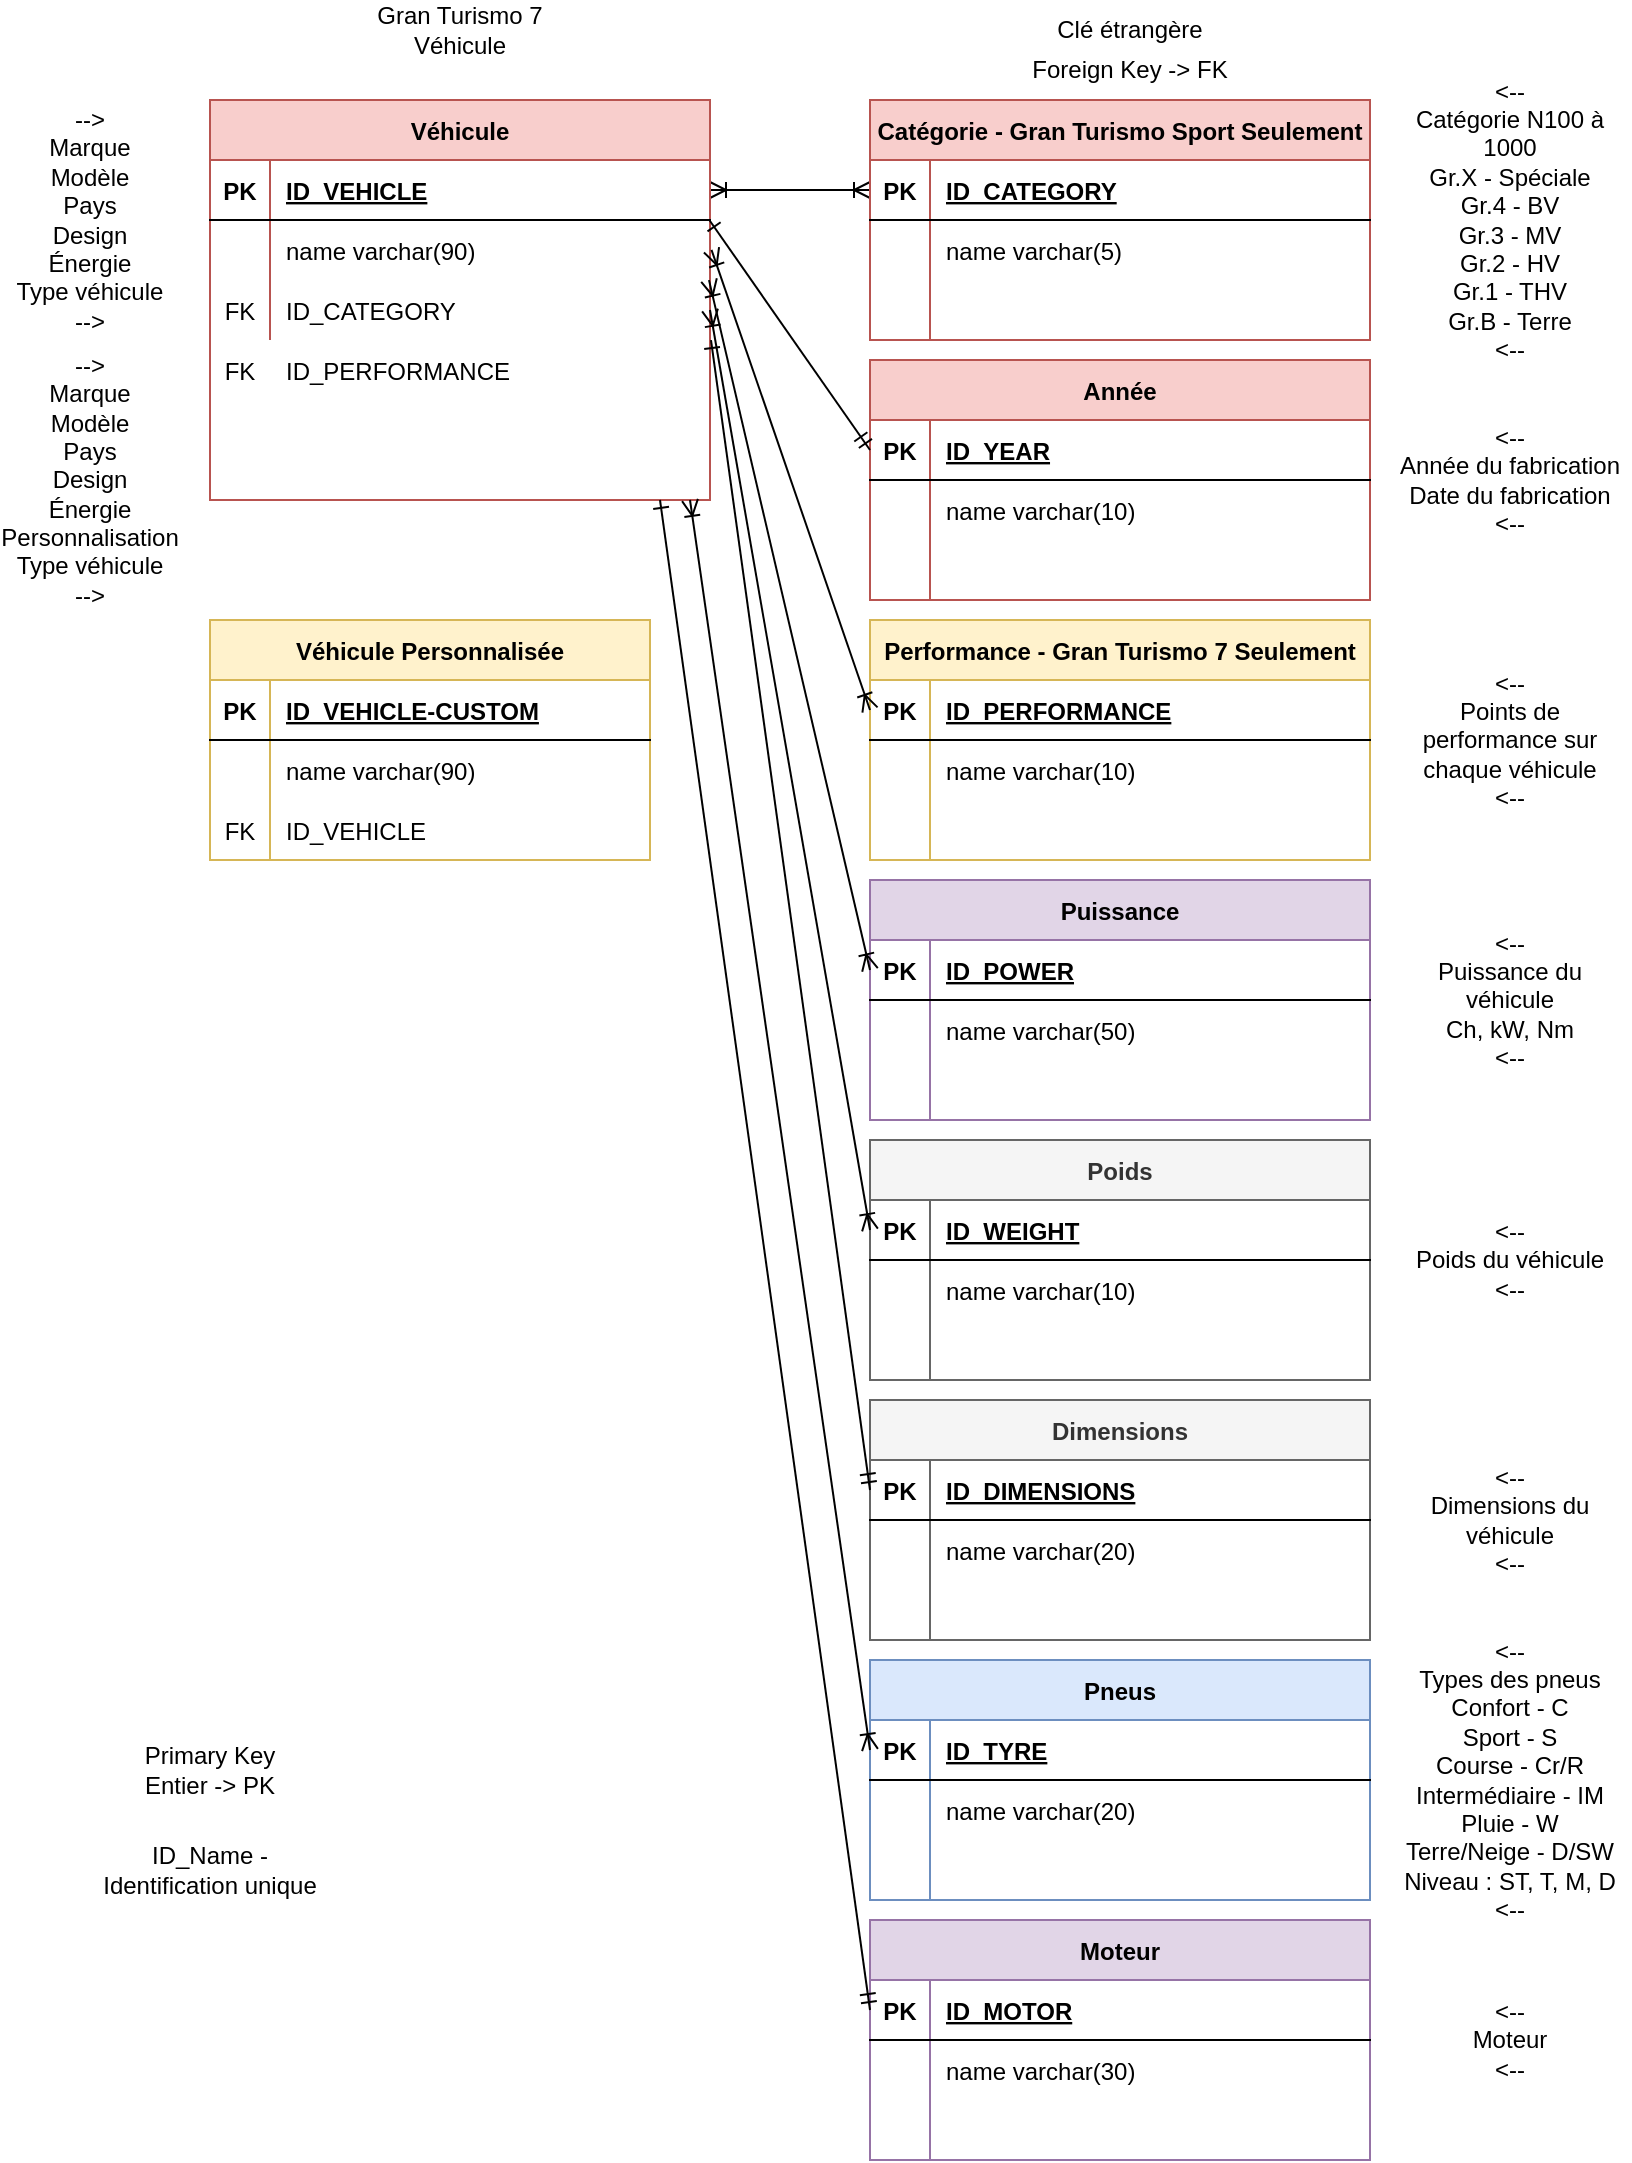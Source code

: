<mxfile version="24.7.16">
  <diagram id="R2lEEEUBdFMjLlhIrx00" name="Page-1">
    <mxGraphModel dx="1240" dy="688" grid="1" gridSize="10" guides="1" tooltips="1" connect="1" arrows="1" fold="1" page="1" pageScale="1" pageWidth="850" pageHeight="1100" math="0" shadow="0" extFonts="Permanent Marker^https://fonts.googleapis.com/css?family=Permanent+Marker">
      <root>
        <mxCell id="0" />
        <mxCell id="1" parent="0" />
        <mxCell id="28hwh20PYcVg1PHCezV0-172" value="" style="edgeStyle=entityRelationEdgeStyle;endArrow=ERoneToMany;startArrow=ERoneToMany;endFill=0;startFill=0;entryX=0;entryY=0.5;entryDx=0;entryDy=0;" parent="1" source="28hwh20PYcVg1PHCezV0-178" edge="1">
          <mxGeometry width="100" height="100" relative="1" as="geometry">
            <mxPoint x="340" y="660" as="sourcePoint" />
            <mxPoint x="450" y="105" as="targetPoint" />
          </mxGeometry>
        </mxCell>
        <mxCell id="28hwh20PYcVg1PHCezV0-175" value="" style="shape=partialRectangle;overflow=hidden;connectable=0;fillColor=none;top=0;left=0;bottom=0;right=0;" parent="1" vertex="1">
          <mxGeometry x="450" y="120" width="30" height="30" as="geometry">
            <mxRectangle width="30" height="30" as="alternateBounds" />
          </mxGeometry>
        </mxCell>
        <mxCell id="28hwh20PYcVg1PHCezV0-177" value="Véhicule" style="shape=table;startSize=30;container=1;collapsible=1;childLayout=tableLayout;fixedRows=1;rowLines=0;fontStyle=1;align=center;resizeLast=1;fillColor=#f8cecc;strokeColor=#b85450;" parent="1" vertex="1">
          <mxGeometry x="120" y="60" width="250" height="200" as="geometry" />
        </mxCell>
        <mxCell id="28hwh20PYcVg1PHCezV0-178" value="" style="shape=partialRectangle;collapsible=0;dropTarget=0;pointerEvents=0;fillColor=none;points=[[0,0.5],[1,0.5]];portConstraint=eastwest;top=0;left=0;right=0;bottom=1;" parent="28hwh20PYcVg1PHCezV0-177" vertex="1">
          <mxGeometry y="30" width="250" height="30" as="geometry" />
        </mxCell>
        <mxCell id="28hwh20PYcVg1PHCezV0-179" value="PK" style="shape=partialRectangle;overflow=hidden;connectable=0;fillColor=none;top=0;left=0;bottom=0;right=0;fontStyle=1;" parent="28hwh20PYcVg1PHCezV0-178" vertex="1">
          <mxGeometry width="30" height="30" as="geometry">
            <mxRectangle width="30" height="30" as="alternateBounds" />
          </mxGeometry>
        </mxCell>
        <mxCell id="28hwh20PYcVg1PHCezV0-180" value="ID_VEHICLE" style="shape=partialRectangle;overflow=hidden;connectable=0;fillColor=none;top=0;left=0;bottom=0;right=0;align=left;spacingLeft=6;fontStyle=5;" parent="28hwh20PYcVg1PHCezV0-178" vertex="1">
          <mxGeometry x="30" width="220" height="30" as="geometry">
            <mxRectangle width="220" height="30" as="alternateBounds" />
          </mxGeometry>
        </mxCell>
        <mxCell id="28hwh20PYcVg1PHCezV0-181" value="" style="shape=partialRectangle;collapsible=0;dropTarget=0;pointerEvents=0;fillColor=none;points=[[0,0.5],[1,0.5]];portConstraint=eastwest;top=0;left=0;right=0;bottom=0;" parent="28hwh20PYcVg1PHCezV0-177" vertex="1">
          <mxGeometry y="60" width="250" height="30" as="geometry" />
        </mxCell>
        <mxCell id="28hwh20PYcVg1PHCezV0-182" value="" style="shape=partialRectangle;overflow=hidden;connectable=0;fillColor=none;top=0;left=0;bottom=0;right=0;" parent="28hwh20PYcVg1PHCezV0-181" vertex="1">
          <mxGeometry width="30" height="30" as="geometry">
            <mxRectangle width="30" height="30" as="alternateBounds" />
          </mxGeometry>
        </mxCell>
        <mxCell id="28hwh20PYcVg1PHCezV0-183" value="name varchar(90)" style="shape=partialRectangle;overflow=hidden;connectable=0;fillColor=none;top=0;left=0;bottom=0;right=0;align=left;spacingLeft=6;" parent="28hwh20PYcVg1PHCezV0-181" vertex="1">
          <mxGeometry x="30" width="220" height="30" as="geometry">
            <mxRectangle width="220" height="30" as="alternateBounds" />
          </mxGeometry>
        </mxCell>
        <mxCell id="28hwh20PYcVg1PHCezV0-184" value="" style="shape=partialRectangle;collapsible=0;dropTarget=0;pointerEvents=0;fillColor=none;points=[[0,0.5],[1,0.5]];portConstraint=eastwest;top=0;left=0;right=0;bottom=0;" parent="28hwh20PYcVg1PHCezV0-177" vertex="1">
          <mxGeometry y="90" width="250" height="30" as="geometry" />
        </mxCell>
        <mxCell id="28hwh20PYcVg1PHCezV0-185" value="FK" style="shape=partialRectangle;overflow=hidden;connectable=0;fillColor=none;top=0;left=0;bottom=0;right=0;" parent="28hwh20PYcVg1PHCezV0-184" vertex="1">
          <mxGeometry width="30" height="30" as="geometry">
            <mxRectangle width="30" height="30" as="alternateBounds" />
          </mxGeometry>
        </mxCell>
        <mxCell id="28hwh20PYcVg1PHCezV0-186" value="ID_CATEGORY" style="shape=partialRectangle;overflow=hidden;connectable=0;fillColor=none;top=0;left=0;bottom=0;right=0;align=left;spacingLeft=6;" parent="28hwh20PYcVg1PHCezV0-184" vertex="1">
          <mxGeometry x="30" width="220" height="30" as="geometry">
            <mxRectangle width="220" height="30" as="alternateBounds" />
          </mxGeometry>
        </mxCell>
        <mxCell id="28hwh20PYcVg1PHCezV0-188" value="" style="shape=partialRectangle;overflow=hidden;connectable=0;fillColor=none;top=0;left=0;bottom=0;right=0;" parent="1" vertex="1">
          <mxGeometry x="450" y="250" width="30" height="30" as="geometry">
            <mxRectangle width="30" height="30" as="alternateBounds" />
          </mxGeometry>
        </mxCell>
        <mxCell id="28hwh20PYcVg1PHCezV0-191" value="" style="shape=partialRectangle;overflow=hidden;connectable=0;fillColor=none;top=0;left=0;bottom=0;right=0;" parent="1" vertex="1">
          <mxGeometry x="450" y="380" width="30" height="30" as="geometry">
            <mxRectangle width="30" height="30" as="alternateBounds" />
          </mxGeometry>
        </mxCell>
        <mxCell id="28hwh20PYcVg1PHCezV0-193" value="Catégorie - Gran Turismo Sport Seulement" style="shape=table;startSize=30;container=1;collapsible=1;childLayout=tableLayout;fixedRows=1;rowLines=0;fontStyle=1;align=center;resizeLast=1;fillColor=#f8cecc;strokeColor=#b85450;" parent="1" vertex="1">
          <mxGeometry x="450" y="60" width="250" height="120" as="geometry" />
        </mxCell>
        <mxCell id="28hwh20PYcVg1PHCezV0-194" value="" style="shape=partialRectangle;collapsible=0;dropTarget=0;pointerEvents=0;fillColor=none;points=[[0,0.5],[1,0.5]];portConstraint=eastwest;top=0;left=0;right=0;bottom=1;" parent="28hwh20PYcVg1PHCezV0-193" vertex="1">
          <mxGeometry y="30" width="250" height="30" as="geometry" />
        </mxCell>
        <mxCell id="28hwh20PYcVg1PHCezV0-195" value="PK" style="shape=partialRectangle;overflow=hidden;connectable=0;fillColor=none;top=0;left=0;bottom=0;right=0;fontStyle=1;" parent="28hwh20PYcVg1PHCezV0-194" vertex="1">
          <mxGeometry width="30" height="30" as="geometry">
            <mxRectangle width="30" height="30" as="alternateBounds" />
          </mxGeometry>
        </mxCell>
        <mxCell id="28hwh20PYcVg1PHCezV0-196" value="ID_CATEGORY" style="shape=partialRectangle;overflow=hidden;connectable=0;fillColor=none;top=0;left=0;bottom=0;right=0;align=left;spacingLeft=6;fontStyle=5;" parent="28hwh20PYcVg1PHCezV0-194" vertex="1">
          <mxGeometry x="30" width="220" height="30" as="geometry">
            <mxRectangle width="220" height="30" as="alternateBounds" />
          </mxGeometry>
        </mxCell>
        <mxCell id="28hwh20PYcVg1PHCezV0-197" value="" style="shape=partialRectangle;collapsible=0;dropTarget=0;pointerEvents=0;fillColor=none;points=[[0,0.5],[1,0.5]];portConstraint=eastwest;top=0;left=0;right=0;bottom=0;" parent="28hwh20PYcVg1PHCezV0-193" vertex="1">
          <mxGeometry y="60" width="250" height="30" as="geometry" />
        </mxCell>
        <mxCell id="28hwh20PYcVg1PHCezV0-198" value="" style="shape=partialRectangle;overflow=hidden;connectable=0;fillColor=none;top=0;left=0;bottom=0;right=0;" parent="28hwh20PYcVg1PHCezV0-197" vertex="1">
          <mxGeometry width="30" height="30" as="geometry">
            <mxRectangle width="30" height="30" as="alternateBounds" />
          </mxGeometry>
        </mxCell>
        <mxCell id="28hwh20PYcVg1PHCezV0-199" value="name varchar(5)" style="shape=partialRectangle;overflow=hidden;connectable=0;fillColor=none;top=0;left=0;bottom=0;right=0;align=left;spacingLeft=6;" parent="28hwh20PYcVg1PHCezV0-197" vertex="1">
          <mxGeometry x="30" width="220" height="30" as="geometry">
            <mxRectangle width="220" height="30" as="alternateBounds" />
          </mxGeometry>
        </mxCell>
        <mxCell id="28hwh20PYcVg1PHCezV0-200" value="" style="shape=partialRectangle;collapsible=0;dropTarget=0;pointerEvents=0;fillColor=none;points=[[0,0.5],[1,0.5]];portConstraint=eastwest;top=0;left=0;right=0;bottom=0;" parent="28hwh20PYcVg1PHCezV0-193" vertex="1">
          <mxGeometry y="90" width="250" height="30" as="geometry" />
        </mxCell>
        <mxCell id="28hwh20PYcVg1PHCezV0-201" value="" style="shape=partialRectangle;overflow=hidden;connectable=0;fillColor=none;top=0;left=0;bottom=0;right=0;" parent="28hwh20PYcVg1PHCezV0-200" vertex="1">
          <mxGeometry width="30" height="30" as="geometry">
            <mxRectangle width="30" height="30" as="alternateBounds" />
          </mxGeometry>
        </mxCell>
        <mxCell id="28hwh20PYcVg1PHCezV0-202" value="" style="shape=partialRectangle;overflow=hidden;connectable=0;fillColor=none;top=0;left=0;bottom=0;right=0;align=left;spacingLeft=6;" parent="28hwh20PYcVg1PHCezV0-200" vertex="1">
          <mxGeometry x="30" width="220" height="30" as="geometry">
            <mxRectangle width="220" height="30" as="alternateBounds" />
          </mxGeometry>
        </mxCell>
        <mxCell id="28hwh20PYcVg1PHCezV0-203" value="Clé étrangère" style="text;html=1;align=center;verticalAlign=middle;whiteSpace=wrap;rounded=0;" parent="1" vertex="1">
          <mxGeometry x="490" y="10" width="180" height="30" as="geometry" />
        </mxCell>
        <mxCell id="28hwh20PYcVg1PHCezV0-204" value="Foreign Key -&amp;gt; FK" style="text;html=1;align=center;verticalAlign=middle;whiteSpace=wrap;rounded=0;" parent="1" vertex="1">
          <mxGeometry x="490" y="30" width="180" height="30" as="geometry" />
        </mxCell>
        <mxCell id="28hwh20PYcVg1PHCezV0-205" value="Année" style="shape=table;startSize=30;container=1;collapsible=1;childLayout=tableLayout;fixedRows=1;rowLines=0;fontStyle=1;align=center;resizeLast=1;fillColor=#f8cecc;strokeColor=#b85450;" parent="1" vertex="1">
          <mxGeometry x="450" y="190" width="250" height="120" as="geometry" />
        </mxCell>
        <mxCell id="28hwh20PYcVg1PHCezV0-206" value="" style="shape=partialRectangle;collapsible=0;dropTarget=0;pointerEvents=0;fillColor=none;points=[[0,0.5],[1,0.5]];portConstraint=eastwest;top=0;left=0;right=0;bottom=1;" parent="28hwh20PYcVg1PHCezV0-205" vertex="1">
          <mxGeometry y="30" width="250" height="30" as="geometry" />
        </mxCell>
        <mxCell id="28hwh20PYcVg1PHCezV0-207" value="PK" style="shape=partialRectangle;overflow=hidden;connectable=0;fillColor=none;top=0;left=0;bottom=0;right=0;fontStyle=1;" parent="28hwh20PYcVg1PHCezV0-206" vertex="1">
          <mxGeometry width="30" height="30" as="geometry">
            <mxRectangle width="30" height="30" as="alternateBounds" />
          </mxGeometry>
        </mxCell>
        <mxCell id="28hwh20PYcVg1PHCezV0-208" value="ID_YEAR" style="shape=partialRectangle;overflow=hidden;connectable=0;fillColor=none;top=0;left=0;bottom=0;right=0;align=left;spacingLeft=6;fontStyle=5;" parent="28hwh20PYcVg1PHCezV0-206" vertex="1">
          <mxGeometry x="30" width="220" height="30" as="geometry">
            <mxRectangle width="220" height="30" as="alternateBounds" />
          </mxGeometry>
        </mxCell>
        <mxCell id="28hwh20PYcVg1PHCezV0-209" value="" style="shape=partialRectangle;collapsible=0;dropTarget=0;pointerEvents=0;fillColor=none;points=[[0,0.5],[1,0.5]];portConstraint=eastwest;top=0;left=0;right=0;bottom=0;" parent="28hwh20PYcVg1PHCezV0-205" vertex="1">
          <mxGeometry y="60" width="250" height="30" as="geometry" />
        </mxCell>
        <mxCell id="28hwh20PYcVg1PHCezV0-210" value="" style="shape=partialRectangle;overflow=hidden;connectable=0;fillColor=none;top=0;left=0;bottom=0;right=0;" parent="28hwh20PYcVg1PHCezV0-209" vertex="1">
          <mxGeometry width="30" height="30" as="geometry">
            <mxRectangle width="30" height="30" as="alternateBounds" />
          </mxGeometry>
        </mxCell>
        <mxCell id="28hwh20PYcVg1PHCezV0-211" value="name varchar(10)" style="shape=partialRectangle;overflow=hidden;connectable=0;fillColor=none;top=0;left=0;bottom=0;right=0;align=left;spacingLeft=6;" parent="28hwh20PYcVg1PHCezV0-209" vertex="1">
          <mxGeometry x="30" width="220" height="30" as="geometry">
            <mxRectangle width="220" height="30" as="alternateBounds" />
          </mxGeometry>
        </mxCell>
        <mxCell id="28hwh20PYcVg1PHCezV0-212" value="" style="shape=partialRectangle;collapsible=0;dropTarget=0;pointerEvents=0;fillColor=none;points=[[0,0.5],[1,0.5]];portConstraint=eastwest;top=0;left=0;right=0;bottom=0;" parent="28hwh20PYcVg1PHCezV0-205" vertex="1">
          <mxGeometry y="90" width="250" height="30" as="geometry" />
        </mxCell>
        <mxCell id="28hwh20PYcVg1PHCezV0-213" value="" style="shape=partialRectangle;overflow=hidden;connectable=0;fillColor=none;top=0;left=0;bottom=0;right=0;" parent="28hwh20PYcVg1PHCezV0-212" vertex="1">
          <mxGeometry width="30" height="30" as="geometry">
            <mxRectangle width="30" height="30" as="alternateBounds" />
          </mxGeometry>
        </mxCell>
        <mxCell id="28hwh20PYcVg1PHCezV0-214" value="" style="shape=partialRectangle;overflow=hidden;connectable=0;fillColor=none;top=0;left=0;bottom=0;right=0;align=left;spacingLeft=6;" parent="28hwh20PYcVg1PHCezV0-212" vertex="1">
          <mxGeometry x="30" width="220" height="30" as="geometry">
            <mxRectangle width="220" height="30" as="alternateBounds" />
          </mxGeometry>
        </mxCell>
        <mxCell id="28hwh20PYcVg1PHCezV0-215" value="Performance - Gran Turismo 7 Seulement" style="shape=table;startSize=30;container=1;collapsible=1;childLayout=tableLayout;fixedRows=1;rowLines=0;fontStyle=1;align=center;resizeLast=1;fillColor=#fff2cc;strokeColor=#d6b656;" parent="1" vertex="1">
          <mxGeometry x="450" y="320" width="250" height="120" as="geometry" />
        </mxCell>
        <mxCell id="28hwh20PYcVg1PHCezV0-216" value="" style="shape=partialRectangle;collapsible=0;dropTarget=0;pointerEvents=0;fillColor=none;points=[[0,0.5],[1,0.5]];portConstraint=eastwest;top=0;left=0;right=0;bottom=1;" parent="28hwh20PYcVg1PHCezV0-215" vertex="1">
          <mxGeometry y="30" width="250" height="30" as="geometry" />
        </mxCell>
        <mxCell id="28hwh20PYcVg1PHCezV0-217" value="PK" style="shape=partialRectangle;overflow=hidden;connectable=0;fillColor=none;top=0;left=0;bottom=0;right=0;fontStyle=1;" parent="28hwh20PYcVg1PHCezV0-216" vertex="1">
          <mxGeometry width="30" height="30" as="geometry">
            <mxRectangle width="30" height="30" as="alternateBounds" />
          </mxGeometry>
        </mxCell>
        <mxCell id="28hwh20PYcVg1PHCezV0-218" value="ID_PERFORMANCE" style="shape=partialRectangle;overflow=hidden;connectable=0;fillColor=none;top=0;left=0;bottom=0;right=0;align=left;spacingLeft=6;fontStyle=5;" parent="28hwh20PYcVg1PHCezV0-216" vertex="1">
          <mxGeometry x="30" width="220" height="30" as="geometry">
            <mxRectangle width="220" height="30" as="alternateBounds" />
          </mxGeometry>
        </mxCell>
        <mxCell id="28hwh20PYcVg1PHCezV0-219" value="" style="shape=partialRectangle;collapsible=0;dropTarget=0;pointerEvents=0;fillColor=none;points=[[0,0.5],[1,0.5]];portConstraint=eastwest;top=0;left=0;right=0;bottom=0;" parent="28hwh20PYcVg1PHCezV0-215" vertex="1">
          <mxGeometry y="60" width="250" height="30" as="geometry" />
        </mxCell>
        <mxCell id="28hwh20PYcVg1PHCezV0-220" value="" style="shape=partialRectangle;overflow=hidden;connectable=0;fillColor=none;top=0;left=0;bottom=0;right=0;" parent="28hwh20PYcVg1PHCezV0-219" vertex="1">
          <mxGeometry width="30" height="30" as="geometry">
            <mxRectangle width="30" height="30" as="alternateBounds" />
          </mxGeometry>
        </mxCell>
        <mxCell id="28hwh20PYcVg1PHCezV0-221" value="name varchar(10)" style="shape=partialRectangle;overflow=hidden;connectable=0;fillColor=none;top=0;left=0;bottom=0;right=0;align=left;spacingLeft=6;" parent="28hwh20PYcVg1PHCezV0-219" vertex="1">
          <mxGeometry x="30" width="220" height="30" as="geometry">
            <mxRectangle width="220" height="30" as="alternateBounds" />
          </mxGeometry>
        </mxCell>
        <mxCell id="28hwh20PYcVg1PHCezV0-222" value="" style="shape=partialRectangle;collapsible=0;dropTarget=0;pointerEvents=0;fillColor=none;points=[[0,0.5],[1,0.5]];portConstraint=eastwest;top=0;left=0;right=0;bottom=0;" parent="28hwh20PYcVg1PHCezV0-215" vertex="1">
          <mxGeometry y="90" width="250" height="30" as="geometry" />
        </mxCell>
        <mxCell id="28hwh20PYcVg1PHCezV0-223" value="" style="shape=partialRectangle;overflow=hidden;connectable=0;fillColor=none;top=0;left=0;bottom=0;right=0;" parent="28hwh20PYcVg1PHCezV0-222" vertex="1">
          <mxGeometry width="30" height="30" as="geometry">
            <mxRectangle width="30" height="30" as="alternateBounds" />
          </mxGeometry>
        </mxCell>
        <mxCell id="28hwh20PYcVg1PHCezV0-224" value="" style="shape=partialRectangle;overflow=hidden;connectable=0;fillColor=none;top=0;left=0;bottom=0;right=0;align=left;spacingLeft=6;" parent="28hwh20PYcVg1PHCezV0-222" vertex="1">
          <mxGeometry x="30" width="220" height="30" as="geometry">
            <mxRectangle width="220" height="30" as="alternateBounds" />
          </mxGeometry>
        </mxCell>
        <mxCell id="28hwh20PYcVg1PHCezV0-225" value="Gran Turismo 7&lt;div&gt;Véhicule&lt;/div&gt;" style="text;html=1;align=center;verticalAlign=middle;whiteSpace=wrap;rounded=0;" parent="1" vertex="1">
          <mxGeometry x="165" y="10" width="160" height="30" as="geometry" />
        </mxCell>
        <mxCell id="28hwh20PYcVg1PHCezV0-227" value="" style="shape=partialRectangle;overflow=hidden;connectable=0;fillColor=none;top=0;left=0;bottom=0;right=0;" parent="1" vertex="1">
          <mxGeometry x="450" y="640" width="30" height="30" as="geometry">
            <mxRectangle width="30" height="30" as="alternateBounds" />
          </mxGeometry>
        </mxCell>
        <mxCell id="28hwh20PYcVg1PHCezV0-229" value="Poids" style="shape=table;startSize=30;container=1;collapsible=1;childLayout=tableLayout;fixedRows=1;rowLines=0;fontStyle=1;align=center;resizeLast=1;fillColor=#f5f5f5;fontColor=#333333;strokeColor=#666666;" parent="1" vertex="1">
          <mxGeometry x="450" y="580" width="250" height="120" as="geometry" />
        </mxCell>
        <mxCell id="28hwh20PYcVg1PHCezV0-230" value="" style="shape=partialRectangle;collapsible=0;dropTarget=0;pointerEvents=0;fillColor=none;points=[[0,0.5],[1,0.5]];portConstraint=eastwest;top=0;left=0;right=0;bottom=1;" parent="28hwh20PYcVg1PHCezV0-229" vertex="1">
          <mxGeometry y="30" width="250" height="30" as="geometry" />
        </mxCell>
        <mxCell id="28hwh20PYcVg1PHCezV0-231" value="PK" style="shape=partialRectangle;overflow=hidden;connectable=0;fillColor=none;top=0;left=0;bottom=0;right=0;fontStyle=1;" parent="28hwh20PYcVg1PHCezV0-230" vertex="1">
          <mxGeometry width="30" height="30" as="geometry">
            <mxRectangle width="30" height="30" as="alternateBounds" />
          </mxGeometry>
        </mxCell>
        <mxCell id="28hwh20PYcVg1PHCezV0-232" value="ID_WEIGHT" style="shape=partialRectangle;overflow=hidden;connectable=0;fillColor=none;top=0;left=0;bottom=0;right=0;align=left;spacingLeft=6;fontStyle=5;" parent="28hwh20PYcVg1PHCezV0-230" vertex="1">
          <mxGeometry x="30" width="220" height="30" as="geometry">
            <mxRectangle width="220" height="30" as="alternateBounds" />
          </mxGeometry>
        </mxCell>
        <mxCell id="28hwh20PYcVg1PHCezV0-233" value="" style="shape=partialRectangle;collapsible=0;dropTarget=0;pointerEvents=0;fillColor=none;points=[[0,0.5],[1,0.5]];portConstraint=eastwest;top=0;left=0;right=0;bottom=0;" parent="28hwh20PYcVg1PHCezV0-229" vertex="1">
          <mxGeometry y="60" width="250" height="30" as="geometry" />
        </mxCell>
        <mxCell id="28hwh20PYcVg1PHCezV0-234" value="" style="shape=partialRectangle;overflow=hidden;connectable=0;fillColor=none;top=0;left=0;bottom=0;right=0;" parent="28hwh20PYcVg1PHCezV0-233" vertex="1">
          <mxGeometry width="30" height="30" as="geometry">
            <mxRectangle width="30" height="30" as="alternateBounds" />
          </mxGeometry>
        </mxCell>
        <mxCell id="28hwh20PYcVg1PHCezV0-235" value="name varchar(10)" style="shape=partialRectangle;overflow=hidden;connectable=0;fillColor=none;top=0;left=0;bottom=0;right=0;align=left;spacingLeft=6;" parent="28hwh20PYcVg1PHCezV0-233" vertex="1">
          <mxGeometry x="30" width="220" height="30" as="geometry">
            <mxRectangle width="220" height="30" as="alternateBounds" />
          </mxGeometry>
        </mxCell>
        <mxCell id="28hwh20PYcVg1PHCezV0-236" value="" style="shape=partialRectangle;collapsible=0;dropTarget=0;pointerEvents=0;fillColor=none;points=[[0,0.5],[1,0.5]];portConstraint=eastwest;top=0;left=0;right=0;bottom=0;" parent="28hwh20PYcVg1PHCezV0-229" vertex="1">
          <mxGeometry y="90" width="250" height="30" as="geometry" />
        </mxCell>
        <mxCell id="28hwh20PYcVg1PHCezV0-237" value="" style="shape=partialRectangle;overflow=hidden;connectable=0;fillColor=none;top=0;left=0;bottom=0;right=0;" parent="28hwh20PYcVg1PHCezV0-236" vertex="1">
          <mxGeometry width="30" height="30" as="geometry">
            <mxRectangle width="30" height="30" as="alternateBounds" />
          </mxGeometry>
        </mxCell>
        <mxCell id="28hwh20PYcVg1PHCezV0-238" value="" style="shape=partialRectangle;overflow=hidden;connectable=0;fillColor=none;top=0;left=0;bottom=0;right=0;align=left;spacingLeft=6;" parent="28hwh20PYcVg1PHCezV0-236" vertex="1">
          <mxGeometry x="30" width="220" height="30" as="geometry">
            <mxRectangle width="220" height="30" as="alternateBounds" />
          </mxGeometry>
        </mxCell>
        <mxCell id="28hwh20PYcVg1PHCezV0-240" value="" style="shape=partialRectangle;overflow=hidden;connectable=0;fillColor=none;top=0;left=0;bottom=0;right=0;" parent="1" vertex="1">
          <mxGeometry x="450" y="770" width="30" height="30" as="geometry">
            <mxRectangle width="30" height="30" as="alternateBounds" />
          </mxGeometry>
        </mxCell>
        <mxCell id="28hwh20PYcVg1PHCezV0-242" value="Dimensions" style="shape=table;startSize=30;container=1;collapsible=1;childLayout=tableLayout;fixedRows=1;rowLines=0;fontStyle=1;align=center;resizeLast=1;fillColor=#f5f5f5;fontColor=#333333;strokeColor=#666666;" parent="1" vertex="1">
          <mxGeometry x="450" y="710" width="250" height="120" as="geometry" />
        </mxCell>
        <mxCell id="28hwh20PYcVg1PHCezV0-243" value="" style="shape=partialRectangle;collapsible=0;dropTarget=0;pointerEvents=0;fillColor=none;points=[[0,0.5],[1,0.5]];portConstraint=eastwest;top=0;left=0;right=0;bottom=1;" parent="28hwh20PYcVg1PHCezV0-242" vertex="1">
          <mxGeometry y="30" width="250" height="30" as="geometry" />
        </mxCell>
        <mxCell id="28hwh20PYcVg1PHCezV0-244" value="PK" style="shape=partialRectangle;overflow=hidden;connectable=0;fillColor=none;top=0;left=0;bottom=0;right=0;fontStyle=1;" parent="28hwh20PYcVg1PHCezV0-243" vertex="1">
          <mxGeometry width="30" height="30" as="geometry">
            <mxRectangle width="30" height="30" as="alternateBounds" />
          </mxGeometry>
        </mxCell>
        <mxCell id="28hwh20PYcVg1PHCezV0-245" value="ID_DIMENSIONS" style="shape=partialRectangle;overflow=hidden;connectable=0;fillColor=none;top=0;left=0;bottom=0;right=0;align=left;spacingLeft=6;fontStyle=5;" parent="28hwh20PYcVg1PHCezV0-243" vertex="1">
          <mxGeometry x="30" width="220" height="30" as="geometry">
            <mxRectangle width="220" height="30" as="alternateBounds" />
          </mxGeometry>
        </mxCell>
        <mxCell id="28hwh20PYcVg1PHCezV0-246" value="" style="shape=partialRectangle;collapsible=0;dropTarget=0;pointerEvents=0;fillColor=none;points=[[0,0.5],[1,0.5]];portConstraint=eastwest;top=0;left=0;right=0;bottom=0;" parent="28hwh20PYcVg1PHCezV0-242" vertex="1">
          <mxGeometry y="60" width="250" height="30" as="geometry" />
        </mxCell>
        <mxCell id="28hwh20PYcVg1PHCezV0-247" value="" style="shape=partialRectangle;overflow=hidden;connectable=0;fillColor=none;top=0;left=0;bottom=0;right=0;" parent="28hwh20PYcVg1PHCezV0-246" vertex="1">
          <mxGeometry width="30" height="30" as="geometry">
            <mxRectangle width="30" height="30" as="alternateBounds" />
          </mxGeometry>
        </mxCell>
        <mxCell id="28hwh20PYcVg1PHCezV0-248" value="name varchar(20)" style="shape=partialRectangle;overflow=hidden;connectable=0;fillColor=none;top=0;left=0;bottom=0;right=0;align=left;spacingLeft=6;" parent="28hwh20PYcVg1PHCezV0-246" vertex="1">
          <mxGeometry x="30" width="220" height="30" as="geometry">
            <mxRectangle width="220" height="30" as="alternateBounds" />
          </mxGeometry>
        </mxCell>
        <mxCell id="28hwh20PYcVg1PHCezV0-249" value="" style="shape=partialRectangle;collapsible=0;dropTarget=0;pointerEvents=0;fillColor=none;points=[[0,0.5],[1,0.5]];portConstraint=eastwest;top=0;left=0;right=0;bottom=0;" parent="28hwh20PYcVg1PHCezV0-242" vertex="1">
          <mxGeometry y="90" width="250" height="30" as="geometry" />
        </mxCell>
        <mxCell id="28hwh20PYcVg1PHCezV0-250" value="" style="shape=partialRectangle;overflow=hidden;connectable=0;fillColor=none;top=0;left=0;bottom=0;right=0;" parent="28hwh20PYcVg1PHCezV0-249" vertex="1">
          <mxGeometry width="30" height="30" as="geometry">
            <mxRectangle width="30" height="30" as="alternateBounds" />
          </mxGeometry>
        </mxCell>
        <mxCell id="28hwh20PYcVg1PHCezV0-251" value="" style="shape=partialRectangle;overflow=hidden;connectable=0;fillColor=none;top=0;left=0;bottom=0;right=0;align=left;spacingLeft=6;" parent="28hwh20PYcVg1PHCezV0-249" vertex="1">
          <mxGeometry x="30" width="220" height="30" as="geometry">
            <mxRectangle width="220" height="30" as="alternateBounds" />
          </mxGeometry>
        </mxCell>
        <mxCell id="28hwh20PYcVg1PHCezV0-253" value="" style="shape=partialRectangle;overflow=hidden;connectable=0;fillColor=none;top=0;left=0;bottom=0;right=0;" parent="1" vertex="1">
          <mxGeometry x="450" y="510" width="30" height="30" as="geometry">
            <mxRectangle width="30" height="30" as="alternateBounds" />
          </mxGeometry>
        </mxCell>
        <mxCell id="28hwh20PYcVg1PHCezV0-255" value="Puissance" style="shape=table;startSize=30;container=1;collapsible=1;childLayout=tableLayout;fixedRows=1;rowLines=0;fontStyle=1;align=center;resizeLast=1;fillColor=#e1d5e7;strokeColor=#9673a6;" parent="1" vertex="1">
          <mxGeometry x="450" y="450" width="250" height="120" as="geometry" />
        </mxCell>
        <mxCell id="28hwh20PYcVg1PHCezV0-256" value="" style="shape=partialRectangle;collapsible=0;dropTarget=0;pointerEvents=0;fillColor=none;points=[[0,0.5],[1,0.5]];portConstraint=eastwest;top=0;left=0;right=0;bottom=1;" parent="28hwh20PYcVg1PHCezV0-255" vertex="1">
          <mxGeometry y="30" width="250" height="30" as="geometry" />
        </mxCell>
        <mxCell id="28hwh20PYcVg1PHCezV0-257" value="PK" style="shape=partialRectangle;overflow=hidden;connectable=0;fillColor=none;top=0;left=0;bottom=0;right=0;fontStyle=1;" parent="28hwh20PYcVg1PHCezV0-256" vertex="1">
          <mxGeometry width="30" height="30" as="geometry">
            <mxRectangle width="30" height="30" as="alternateBounds" />
          </mxGeometry>
        </mxCell>
        <mxCell id="28hwh20PYcVg1PHCezV0-258" value="ID_POWER" style="shape=partialRectangle;overflow=hidden;connectable=0;fillColor=none;top=0;left=0;bottom=0;right=0;align=left;spacingLeft=6;fontStyle=5;" parent="28hwh20PYcVg1PHCezV0-256" vertex="1">
          <mxGeometry x="30" width="220" height="30" as="geometry">
            <mxRectangle width="220" height="30" as="alternateBounds" />
          </mxGeometry>
        </mxCell>
        <mxCell id="28hwh20PYcVg1PHCezV0-259" value="" style="shape=partialRectangle;collapsible=0;dropTarget=0;pointerEvents=0;fillColor=none;points=[[0,0.5],[1,0.5]];portConstraint=eastwest;top=0;left=0;right=0;bottom=0;" parent="28hwh20PYcVg1PHCezV0-255" vertex="1">
          <mxGeometry y="60" width="250" height="30" as="geometry" />
        </mxCell>
        <mxCell id="28hwh20PYcVg1PHCezV0-260" value="" style="shape=partialRectangle;overflow=hidden;connectable=0;fillColor=none;top=0;left=0;bottom=0;right=0;" parent="28hwh20PYcVg1PHCezV0-259" vertex="1">
          <mxGeometry width="30" height="30" as="geometry">
            <mxRectangle width="30" height="30" as="alternateBounds" />
          </mxGeometry>
        </mxCell>
        <mxCell id="28hwh20PYcVg1PHCezV0-261" value="name varchar(50)" style="shape=partialRectangle;overflow=hidden;connectable=0;fillColor=none;top=0;left=0;bottom=0;right=0;align=left;spacingLeft=6;" parent="28hwh20PYcVg1PHCezV0-259" vertex="1">
          <mxGeometry x="30" width="220" height="30" as="geometry">
            <mxRectangle width="220" height="30" as="alternateBounds" />
          </mxGeometry>
        </mxCell>
        <mxCell id="28hwh20PYcVg1PHCezV0-262" value="" style="shape=partialRectangle;collapsible=0;dropTarget=0;pointerEvents=0;fillColor=none;points=[[0,0.5],[1,0.5]];portConstraint=eastwest;top=0;left=0;right=0;bottom=0;" parent="28hwh20PYcVg1PHCezV0-255" vertex="1">
          <mxGeometry y="90" width="250" height="30" as="geometry" />
        </mxCell>
        <mxCell id="28hwh20PYcVg1PHCezV0-263" value="" style="shape=partialRectangle;overflow=hidden;connectable=0;fillColor=none;top=0;left=0;bottom=0;right=0;" parent="28hwh20PYcVg1PHCezV0-262" vertex="1">
          <mxGeometry width="30" height="30" as="geometry">
            <mxRectangle width="30" height="30" as="alternateBounds" />
          </mxGeometry>
        </mxCell>
        <mxCell id="28hwh20PYcVg1PHCezV0-264" value="" style="shape=partialRectangle;overflow=hidden;connectable=0;fillColor=none;top=0;left=0;bottom=0;right=0;align=left;spacingLeft=6;" parent="28hwh20PYcVg1PHCezV0-262" vertex="1">
          <mxGeometry x="30" width="220" height="30" as="geometry">
            <mxRectangle width="220" height="30" as="alternateBounds" />
          </mxGeometry>
        </mxCell>
        <mxCell id="28hwh20PYcVg1PHCezV0-266" value="" style="shape=partialRectangle;overflow=hidden;connectable=0;fillColor=none;top=0;left=0;bottom=0;right=0;" parent="1" vertex="1">
          <mxGeometry x="450" y="900" width="30" height="30" as="geometry">
            <mxRectangle width="30" height="30" as="alternateBounds" />
          </mxGeometry>
        </mxCell>
        <mxCell id="28hwh20PYcVg1PHCezV0-268" value="Pneus" style="shape=table;startSize=30;container=1;collapsible=1;childLayout=tableLayout;fixedRows=1;rowLines=0;fontStyle=1;align=center;resizeLast=1;fillColor=#dae8fc;strokeColor=#6c8ebf;" parent="1" vertex="1">
          <mxGeometry x="450" y="840" width="250" height="120" as="geometry" />
        </mxCell>
        <mxCell id="28hwh20PYcVg1PHCezV0-269" value="" style="shape=partialRectangle;collapsible=0;dropTarget=0;pointerEvents=0;fillColor=none;points=[[0,0.5],[1,0.5]];portConstraint=eastwest;top=0;left=0;right=0;bottom=1;" parent="28hwh20PYcVg1PHCezV0-268" vertex="1">
          <mxGeometry y="30" width="250" height="30" as="geometry" />
        </mxCell>
        <mxCell id="28hwh20PYcVg1PHCezV0-270" value="PK" style="shape=partialRectangle;overflow=hidden;connectable=0;fillColor=none;top=0;left=0;bottom=0;right=0;fontStyle=1;" parent="28hwh20PYcVg1PHCezV0-269" vertex="1">
          <mxGeometry width="30" height="30" as="geometry">
            <mxRectangle width="30" height="30" as="alternateBounds" />
          </mxGeometry>
        </mxCell>
        <mxCell id="28hwh20PYcVg1PHCezV0-271" value="ID_TYRE" style="shape=partialRectangle;overflow=hidden;connectable=0;fillColor=none;top=0;left=0;bottom=0;right=0;align=left;spacingLeft=6;fontStyle=5;" parent="28hwh20PYcVg1PHCezV0-269" vertex="1">
          <mxGeometry x="30" width="220" height="30" as="geometry">
            <mxRectangle width="220" height="30" as="alternateBounds" />
          </mxGeometry>
        </mxCell>
        <mxCell id="28hwh20PYcVg1PHCezV0-272" value="" style="shape=partialRectangle;collapsible=0;dropTarget=0;pointerEvents=0;fillColor=none;points=[[0,0.5],[1,0.5]];portConstraint=eastwest;top=0;left=0;right=0;bottom=0;" parent="28hwh20PYcVg1PHCezV0-268" vertex="1">
          <mxGeometry y="60" width="250" height="30" as="geometry" />
        </mxCell>
        <mxCell id="28hwh20PYcVg1PHCezV0-273" value="" style="shape=partialRectangle;overflow=hidden;connectable=0;fillColor=none;top=0;left=0;bottom=0;right=0;" parent="28hwh20PYcVg1PHCezV0-272" vertex="1">
          <mxGeometry width="30" height="30" as="geometry">
            <mxRectangle width="30" height="30" as="alternateBounds" />
          </mxGeometry>
        </mxCell>
        <mxCell id="28hwh20PYcVg1PHCezV0-274" value="name varchar(20)" style="shape=partialRectangle;overflow=hidden;connectable=0;fillColor=none;top=0;left=0;bottom=0;right=0;align=left;spacingLeft=6;" parent="28hwh20PYcVg1PHCezV0-272" vertex="1">
          <mxGeometry x="30" width="220" height="30" as="geometry">
            <mxRectangle width="220" height="30" as="alternateBounds" />
          </mxGeometry>
        </mxCell>
        <mxCell id="28hwh20PYcVg1PHCezV0-275" value="" style="shape=partialRectangle;collapsible=0;dropTarget=0;pointerEvents=0;fillColor=none;points=[[0,0.5],[1,0.5]];portConstraint=eastwest;top=0;left=0;right=0;bottom=0;" parent="28hwh20PYcVg1PHCezV0-268" vertex="1">
          <mxGeometry y="90" width="250" height="30" as="geometry" />
        </mxCell>
        <mxCell id="28hwh20PYcVg1PHCezV0-276" value="" style="shape=partialRectangle;overflow=hidden;connectable=0;fillColor=none;top=0;left=0;bottom=0;right=0;" parent="28hwh20PYcVg1PHCezV0-275" vertex="1">
          <mxGeometry width="30" height="30" as="geometry">
            <mxRectangle width="30" height="30" as="alternateBounds" />
          </mxGeometry>
        </mxCell>
        <mxCell id="28hwh20PYcVg1PHCezV0-277" value="" style="shape=partialRectangle;overflow=hidden;connectable=0;fillColor=none;top=0;left=0;bottom=0;right=0;align=left;spacingLeft=6;" parent="28hwh20PYcVg1PHCezV0-275" vertex="1">
          <mxGeometry x="30" width="220" height="30" as="geometry">
            <mxRectangle width="220" height="30" as="alternateBounds" />
          </mxGeometry>
        </mxCell>
        <mxCell id="28hwh20PYcVg1PHCezV0-279" value="" style="shape=partialRectangle;overflow=hidden;connectable=0;fillColor=none;top=0;left=0;bottom=0;right=0;" parent="1" vertex="1">
          <mxGeometry x="450" y="1030" width="30" height="30" as="geometry">
            <mxRectangle width="30" height="30" as="alternateBounds" />
          </mxGeometry>
        </mxCell>
        <mxCell id="28hwh20PYcVg1PHCezV0-281" value="Moteur" style="shape=table;startSize=30;container=1;collapsible=1;childLayout=tableLayout;fixedRows=1;rowLines=0;fontStyle=1;align=center;resizeLast=1;fillColor=#e1d5e7;strokeColor=#9673a6;" parent="1" vertex="1">
          <mxGeometry x="450" y="970" width="250" height="120" as="geometry" />
        </mxCell>
        <mxCell id="28hwh20PYcVg1PHCezV0-282" value="" style="shape=partialRectangle;collapsible=0;dropTarget=0;pointerEvents=0;fillColor=none;points=[[0,0.5],[1,0.5]];portConstraint=eastwest;top=0;left=0;right=0;bottom=1;" parent="28hwh20PYcVg1PHCezV0-281" vertex="1">
          <mxGeometry y="30" width="250" height="30" as="geometry" />
        </mxCell>
        <mxCell id="28hwh20PYcVg1PHCezV0-283" value="PK" style="shape=partialRectangle;overflow=hidden;connectable=0;fillColor=none;top=0;left=0;bottom=0;right=0;fontStyle=1;" parent="28hwh20PYcVg1PHCezV0-282" vertex="1">
          <mxGeometry width="30" height="30" as="geometry">
            <mxRectangle width="30" height="30" as="alternateBounds" />
          </mxGeometry>
        </mxCell>
        <mxCell id="28hwh20PYcVg1PHCezV0-284" value="ID_MOTOR" style="shape=partialRectangle;overflow=hidden;connectable=0;fillColor=none;top=0;left=0;bottom=0;right=0;align=left;spacingLeft=6;fontStyle=5;" parent="28hwh20PYcVg1PHCezV0-282" vertex="1">
          <mxGeometry x="30" width="220" height="30" as="geometry">
            <mxRectangle width="220" height="30" as="alternateBounds" />
          </mxGeometry>
        </mxCell>
        <mxCell id="28hwh20PYcVg1PHCezV0-285" value="" style="shape=partialRectangle;collapsible=0;dropTarget=0;pointerEvents=0;fillColor=none;points=[[0,0.5],[1,0.5]];portConstraint=eastwest;top=0;left=0;right=0;bottom=0;" parent="28hwh20PYcVg1PHCezV0-281" vertex="1">
          <mxGeometry y="60" width="250" height="30" as="geometry" />
        </mxCell>
        <mxCell id="28hwh20PYcVg1PHCezV0-286" value="" style="shape=partialRectangle;overflow=hidden;connectable=0;fillColor=none;top=0;left=0;bottom=0;right=0;" parent="28hwh20PYcVg1PHCezV0-285" vertex="1">
          <mxGeometry width="30" height="30" as="geometry">
            <mxRectangle width="30" height="30" as="alternateBounds" />
          </mxGeometry>
        </mxCell>
        <mxCell id="28hwh20PYcVg1PHCezV0-287" value="name varchar(30)" style="shape=partialRectangle;overflow=hidden;connectable=0;fillColor=none;top=0;left=0;bottom=0;right=0;align=left;spacingLeft=6;" parent="28hwh20PYcVg1PHCezV0-285" vertex="1">
          <mxGeometry x="30" width="220" height="30" as="geometry">
            <mxRectangle width="220" height="30" as="alternateBounds" />
          </mxGeometry>
        </mxCell>
        <mxCell id="28hwh20PYcVg1PHCezV0-288" value="" style="shape=partialRectangle;collapsible=0;dropTarget=0;pointerEvents=0;fillColor=none;points=[[0,0.5],[1,0.5]];portConstraint=eastwest;top=0;left=0;right=0;bottom=0;" parent="28hwh20PYcVg1PHCezV0-281" vertex="1">
          <mxGeometry y="90" width="250" height="30" as="geometry" />
        </mxCell>
        <mxCell id="28hwh20PYcVg1PHCezV0-289" value="" style="shape=partialRectangle;overflow=hidden;connectable=0;fillColor=none;top=0;left=0;bottom=0;right=0;" parent="28hwh20PYcVg1PHCezV0-288" vertex="1">
          <mxGeometry width="30" height="30" as="geometry">
            <mxRectangle width="30" height="30" as="alternateBounds" />
          </mxGeometry>
        </mxCell>
        <mxCell id="28hwh20PYcVg1PHCezV0-290" value="" style="shape=partialRectangle;overflow=hidden;connectable=0;fillColor=none;top=0;left=0;bottom=0;right=0;align=left;spacingLeft=6;" parent="28hwh20PYcVg1PHCezV0-288" vertex="1">
          <mxGeometry x="30" width="220" height="30" as="geometry">
            <mxRectangle width="220" height="30" as="alternateBounds" />
          </mxGeometry>
        </mxCell>
        <mxCell id="28hwh20PYcVg1PHCezV0-305" value="" style="endArrow=ERmandOne;html=1;rounded=0;exitX=0.999;exitY=1.004;exitDx=0;exitDy=0;entryX=0;entryY=0.5;entryDx=0;entryDy=0;exitPerimeter=0;startArrow=ERone;startFill=0;endFill=0;" parent="1" source="28hwh20PYcVg1PHCezV0-178" target="28hwh20PYcVg1PHCezV0-206" edge="1">
          <mxGeometry width="50" height="50" relative="1" as="geometry">
            <mxPoint x="340" y="200" as="sourcePoint" />
            <mxPoint x="390" y="150" as="targetPoint" />
          </mxGeometry>
        </mxCell>
        <mxCell id="28hwh20PYcVg1PHCezV0-306" value="" style="endArrow=ERoneToMany;html=1;rounded=0;entryX=0;entryY=0.5;entryDx=0;entryDy=0;exitX=1.003;exitY=0.497;exitDx=0;exitDy=0;exitPerimeter=0;startArrow=ERoneToMany;startFill=0;endFill=0;" parent="1" source="28hwh20PYcVg1PHCezV0-181" target="28hwh20PYcVg1PHCezV0-216" edge="1">
          <mxGeometry width="50" height="50" relative="1" as="geometry">
            <mxPoint x="340" y="200" as="sourcePoint" />
            <mxPoint x="390" y="150" as="targetPoint" />
          </mxGeometry>
        </mxCell>
        <mxCell id="28hwh20PYcVg1PHCezV0-307" value="" style="endArrow=ERoneToMany;html=1;rounded=0;exitX=0.998;exitY=0.002;exitDx=0;exitDy=0;exitPerimeter=0;entryX=0;entryY=0.5;entryDx=0;entryDy=0;startArrow=ERoneToMany;startFill=0;endFill=0;" parent="1" source="28hwh20PYcVg1PHCezV0-184" target="28hwh20PYcVg1PHCezV0-256" edge="1">
          <mxGeometry width="50" height="50" relative="1" as="geometry">
            <mxPoint x="350" y="330" as="sourcePoint" />
            <mxPoint x="400" y="280" as="targetPoint" />
          </mxGeometry>
        </mxCell>
        <mxCell id="28hwh20PYcVg1PHCezV0-308" value="" style="endArrow=ERoneToMany;html=1;rounded=0;exitX=1;exitY=0.5;exitDx=0;exitDy=0;entryX=0;entryY=0.5;entryDx=0;entryDy=0;endFill=0;startArrow=ERoneToMany;startFill=0;" parent="1" source="28hwh20PYcVg1PHCezV0-184" target="28hwh20PYcVg1PHCezV0-230" edge="1">
          <mxGeometry width="50" height="50" relative="1" as="geometry">
            <mxPoint x="340" y="240" as="sourcePoint" />
            <mxPoint x="380" y="300" as="targetPoint" />
          </mxGeometry>
        </mxCell>
        <mxCell id="28hwh20PYcVg1PHCezV0-309" value="" style="endArrow=ERmandOne;html=1;rounded=0;exitX=1.002;exitY=1.001;exitDx=0;exitDy=0;exitPerimeter=0;entryX=0;entryY=0.5;entryDx=0;entryDy=0;endFill=0;startArrow=ERone;startFill=0;" parent="1" source="28hwh20PYcVg1PHCezV0-184" target="28hwh20PYcVg1PHCezV0-243" edge="1">
          <mxGeometry width="50" height="50" relative="1" as="geometry">
            <mxPoint x="375" y="230" as="sourcePoint" />
            <mxPoint x="380" y="530" as="targetPoint" />
          </mxGeometry>
        </mxCell>
        <mxCell id="28hwh20PYcVg1PHCezV0-311" value="" style="endArrow=ERoneToMany;html=1;rounded=0;entryX=0;entryY=0.5;entryDx=0;entryDy=0;startArrow=ERoneToMany;startFill=0;endFill=0;" parent="1" target="28hwh20PYcVg1PHCezV0-269" edge="1">
          <mxGeometry width="50" height="50" relative="1" as="geometry">
            <mxPoint x="360" y="260" as="sourcePoint" />
            <mxPoint x="410" y="750" as="targetPoint" />
          </mxGeometry>
        </mxCell>
        <mxCell id="28hwh20PYcVg1PHCezV0-312" value="" style="endArrow=ERmandOne;html=1;rounded=0;entryX=0;entryY=0.5;entryDx=0;entryDy=0;endFill=0;startArrow=ERone;startFill=0;" parent="1" target="28hwh20PYcVg1PHCezV0-282" edge="1">
          <mxGeometry width="50" height="50" relative="1" as="geometry">
            <mxPoint x="345" y="260" as="sourcePoint" />
            <mxPoint x="340" y="390" as="targetPoint" />
          </mxGeometry>
        </mxCell>
        <mxCell id="28hwh20PYcVg1PHCezV0-316" value="Véhicule Personnalisée" style="shape=table;startSize=30;container=1;collapsible=1;childLayout=tableLayout;fixedRows=1;rowLines=0;fontStyle=1;align=center;resizeLast=1;fillColor=#fff2cc;strokeColor=#d6b656;" parent="1" vertex="1">
          <mxGeometry x="120" y="320" width="220" height="120" as="geometry" />
        </mxCell>
        <mxCell id="28hwh20PYcVg1PHCezV0-317" value="" style="shape=partialRectangle;collapsible=0;dropTarget=0;pointerEvents=0;fillColor=none;points=[[0,0.5],[1,0.5]];portConstraint=eastwest;top=0;left=0;right=0;bottom=1;" parent="28hwh20PYcVg1PHCezV0-316" vertex="1">
          <mxGeometry y="30" width="220" height="30" as="geometry" />
        </mxCell>
        <mxCell id="28hwh20PYcVg1PHCezV0-318" value="PK" style="shape=partialRectangle;overflow=hidden;connectable=0;fillColor=none;top=0;left=0;bottom=0;right=0;fontStyle=1;" parent="28hwh20PYcVg1PHCezV0-317" vertex="1">
          <mxGeometry width="30" height="30" as="geometry">
            <mxRectangle width="30" height="30" as="alternateBounds" />
          </mxGeometry>
        </mxCell>
        <mxCell id="28hwh20PYcVg1PHCezV0-319" value="ID_VEHICLE-CUSTOM" style="shape=partialRectangle;overflow=hidden;connectable=0;fillColor=none;top=0;left=0;bottom=0;right=0;align=left;spacingLeft=6;fontStyle=5;" parent="28hwh20PYcVg1PHCezV0-317" vertex="1">
          <mxGeometry x="30" width="190" height="30" as="geometry">
            <mxRectangle width="190" height="30" as="alternateBounds" />
          </mxGeometry>
        </mxCell>
        <mxCell id="28hwh20PYcVg1PHCezV0-320" value="" style="shape=partialRectangle;collapsible=0;dropTarget=0;pointerEvents=0;fillColor=none;points=[[0,0.5],[1,0.5]];portConstraint=eastwest;top=0;left=0;right=0;bottom=0;" parent="28hwh20PYcVg1PHCezV0-316" vertex="1">
          <mxGeometry y="60" width="220" height="30" as="geometry" />
        </mxCell>
        <mxCell id="28hwh20PYcVg1PHCezV0-321" value="" style="shape=partialRectangle;overflow=hidden;connectable=0;fillColor=none;top=0;left=0;bottom=0;right=0;" parent="28hwh20PYcVg1PHCezV0-320" vertex="1">
          <mxGeometry width="30" height="30" as="geometry">
            <mxRectangle width="30" height="30" as="alternateBounds" />
          </mxGeometry>
        </mxCell>
        <mxCell id="28hwh20PYcVg1PHCezV0-322" value="name varchar(90)" style="shape=partialRectangle;overflow=hidden;connectable=0;fillColor=none;top=0;left=0;bottom=0;right=0;align=left;spacingLeft=6;" parent="28hwh20PYcVg1PHCezV0-320" vertex="1">
          <mxGeometry x="30" width="190" height="30" as="geometry">
            <mxRectangle width="190" height="30" as="alternateBounds" />
          </mxGeometry>
        </mxCell>
        <mxCell id="28hwh20PYcVg1PHCezV0-323" value="" style="shape=partialRectangle;collapsible=0;dropTarget=0;pointerEvents=0;fillColor=none;points=[[0,0.5],[1,0.5]];portConstraint=eastwest;top=0;left=0;right=0;bottom=0;" parent="28hwh20PYcVg1PHCezV0-316" vertex="1">
          <mxGeometry y="90" width="220" height="30" as="geometry" />
        </mxCell>
        <mxCell id="28hwh20PYcVg1PHCezV0-324" value="FK" style="shape=partialRectangle;overflow=hidden;connectable=0;fillColor=none;top=0;left=0;bottom=0;right=0;" parent="28hwh20PYcVg1PHCezV0-323" vertex="1">
          <mxGeometry width="30" height="30" as="geometry">
            <mxRectangle width="30" height="30" as="alternateBounds" />
          </mxGeometry>
        </mxCell>
        <mxCell id="28hwh20PYcVg1PHCezV0-325" value="ID_VEHICLE" style="shape=partialRectangle;overflow=hidden;connectable=0;fillColor=none;top=0;left=0;bottom=0;right=0;align=left;spacingLeft=6;" parent="28hwh20PYcVg1PHCezV0-323" vertex="1">
          <mxGeometry x="30" width="190" height="30" as="geometry">
            <mxRectangle width="190" height="30" as="alternateBounds" />
          </mxGeometry>
        </mxCell>
        <mxCell id="SwrFZ1gC9gBgGhElad9k-1" value="--&amp;gt;&lt;div&gt;Marque&lt;/div&gt;&lt;div&gt;Modèle&lt;/div&gt;&lt;div&gt;Pays&lt;/div&gt;&lt;div&gt;Design&lt;/div&gt;&lt;div&gt;Énergie&lt;/div&gt;&lt;div&gt;Type véhicule&lt;br&gt;&lt;/div&gt;&lt;div&gt;--&amp;gt;&lt;/div&gt;" style="text;html=1;align=center;verticalAlign=middle;whiteSpace=wrap;rounded=0;" vertex="1" parent="1">
          <mxGeometry x="20" y="105" width="80" height="30" as="geometry" />
        </mxCell>
        <mxCell id="SwrFZ1gC9gBgGhElad9k-2" value="--&amp;gt;&lt;div&gt;Marque&lt;/div&gt;&lt;div&gt;Modèle&lt;/div&gt;&lt;div&gt;Pays&lt;/div&gt;&lt;div&gt;Design&lt;/div&gt;&lt;div&gt;Énergie&lt;/div&gt;&lt;div&gt;Personnalisation&lt;/div&gt;&lt;div&gt;Type véhicule&lt;/div&gt;&lt;div&gt;--&amp;gt;&lt;/div&gt;" style="text;html=1;align=center;verticalAlign=middle;whiteSpace=wrap;rounded=0;" vertex="1" parent="1">
          <mxGeometry x="20" y="235" width="80" height="30" as="geometry" />
        </mxCell>
        <mxCell id="SwrFZ1gC9gBgGhElad9k-3" value="&amp;lt;--&lt;div&gt;Catégorie N100 à 1000&lt;/div&gt;&lt;div&gt;Gr.X - Spéciale&lt;/div&gt;&lt;div&gt;Gr.4 - BV&lt;/div&gt;&lt;div&gt;Gr.3 - MV&lt;/div&gt;&lt;div&gt;Gr.2 - HV&lt;/div&gt;&lt;div&gt;Gr.1 - THV&lt;/div&gt;&lt;div&gt;Gr.B - Terre&lt;/div&gt;&lt;div&gt;&amp;lt;--&lt;/div&gt;" style="text;html=1;align=center;verticalAlign=middle;whiteSpace=wrap;rounded=0;" vertex="1" parent="1">
          <mxGeometry x="710" y="105" width="120" height="30" as="geometry" />
        </mxCell>
        <mxCell id="SwrFZ1gC9gBgGhElad9k-5" value="&amp;lt;--&lt;div&gt;Année du fabrication&lt;/div&gt;&lt;div&gt;Date du fabrication&lt;/div&gt;&lt;div&gt;&amp;lt;--&lt;/div&gt;" style="text;html=1;align=center;verticalAlign=middle;whiteSpace=wrap;rounded=0;" vertex="1" parent="1">
          <mxGeometry x="710" y="235" width="120" height="30" as="geometry" />
        </mxCell>
        <mxCell id="SwrFZ1gC9gBgGhElad9k-7" value="&amp;lt;--&lt;div&gt;Points de performance sur chaque véhicule&lt;/div&gt;&lt;div&gt;&amp;lt;--&lt;/div&gt;" style="text;html=1;align=center;verticalAlign=middle;whiteSpace=wrap;rounded=0;" vertex="1" parent="1">
          <mxGeometry x="710" y="365" width="120" height="30" as="geometry" />
        </mxCell>
        <mxCell id="SwrFZ1gC9gBgGhElad9k-8" value="&amp;lt;--&lt;div&gt;Puissance du véhicule&lt;/div&gt;&lt;div&gt;Ch, kW, Nm&lt;/div&gt;&lt;div&gt;&amp;lt;--&lt;/div&gt;" style="text;html=1;align=center;verticalAlign=middle;whiteSpace=wrap;rounded=0;" vertex="1" parent="1">
          <mxGeometry x="710" y="495" width="120" height="30" as="geometry" />
        </mxCell>
        <mxCell id="SwrFZ1gC9gBgGhElad9k-9" value="&amp;lt;--&lt;div&gt;Poids du véhicule&lt;/div&gt;&lt;div&gt;&amp;lt;--&lt;/div&gt;" style="text;html=1;align=center;verticalAlign=middle;whiteSpace=wrap;rounded=0;" vertex="1" parent="1">
          <mxGeometry x="710" y="625" width="120" height="30" as="geometry" />
        </mxCell>
        <mxCell id="SwrFZ1gC9gBgGhElad9k-10" value="&amp;lt;--&lt;div&gt;Types des pneus&lt;/div&gt;&lt;div&gt;Confort - C&lt;/div&gt;&lt;div&gt;Sport - S&lt;/div&gt;&lt;div&gt;Course - Cr/R&lt;/div&gt;&lt;div&gt;Intermédiaire - IM&lt;/div&gt;&lt;div&gt;Pluie - W&lt;/div&gt;&lt;div&gt;Terre/Neige - D/SW&lt;/div&gt;&lt;div&gt;Niveau : ST, T, M, D&lt;/div&gt;&lt;div&gt;&amp;lt;--&lt;/div&gt;" style="text;html=1;align=center;verticalAlign=middle;whiteSpace=wrap;rounded=0;" vertex="1" parent="1">
          <mxGeometry x="710" y="885" width="120" height="30" as="geometry" />
        </mxCell>
        <mxCell id="SwrFZ1gC9gBgGhElad9k-11" value="&amp;lt;--&lt;div&gt;Dimensions du véhicule&lt;/div&gt;&lt;div&gt;&amp;lt;--&lt;/div&gt;" style="text;html=1;align=center;verticalAlign=middle;whiteSpace=wrap;rounded=0;" vertex="1" parent="1">
          <mxGeometry x="710" y="755" width="120" height="30" as="geometry" />
        </mxCell>
        <mxCell id="SwrFZ1gC9gBgGhElad9k-12" value="&amp;lt;--&lt;div&gt;Moteur&lt;/div&gt;&lt;div&gt;&amp;lt;--&lt;/div&gt;" style="text;html=1;align=center;verticalAlign=middle;whiteSpace=wrap;rounded=0;" vertex="1" parent="1">
          <mxGeometry x="710" y="1015" width="120" height="30" as="geometry" />
        </mxCell>
        <mxCell id="SwrFZ1gC9gBgGhElad9k-13" value="Primary Key&lt;div&gt;Entier -&amp;gt; PK&lt;/div&gt;" style="text;html=1;align=center;verticalAlign=middle;whiteSpace=wrap;rounded=0;" vertex="1" parent="1">
          <mxGeometry x="60" y="880" width="120" height="30" as="geometry" />
        </mxCell>
        <mxCell id="SwrFZ1gC9gBgGhElad9k-14" value="ID_Name - Identification unique" style="text;html=1;align=center;verticalAlign=middle;whiteSpace=wrap;rounded=0;" vertex="1" parent="1">
          <mxGeometry x="60" y="930" width="120" height="30" as="geometry" />
        </mxCell>
        <mxCell id="SwrFZ1gC9gBgGhElad9k-16" value="FK" style="shape=partialRectangle;overflow=hidden;connectable=0;fillColor=none;top=0;left=0;bottom=0;right=0;" vertex="1" parent="1">
          <mxGeometry x="120" y="180" width="30" height="30" as="geometry">
            <mxRectangle width="30" height="30" as="alternateBounds" />
          </mxGeometry>
        </mxCell>
        <mxCell id="SwrFZ1gC9gBgGhElad9k-20" value="ID_PERFORMANCE" style="shape=partialRectangle;overflow=hidden;connectable=0;fillColor=none;top=0;left=0;bottom=0;right=0;align=left;spacingLeft=6;" vertex="1" parent="1">
          <mxGeometry x="150" y="180" width="220" height="30" as="geometry">
            <mxRectangle width="220" height="30" as="alternateBounds" />
          </mxGeometry>
        </mxCell>
      </root>
    </mxGraphModel>
  </diagram>
</mxfile>
